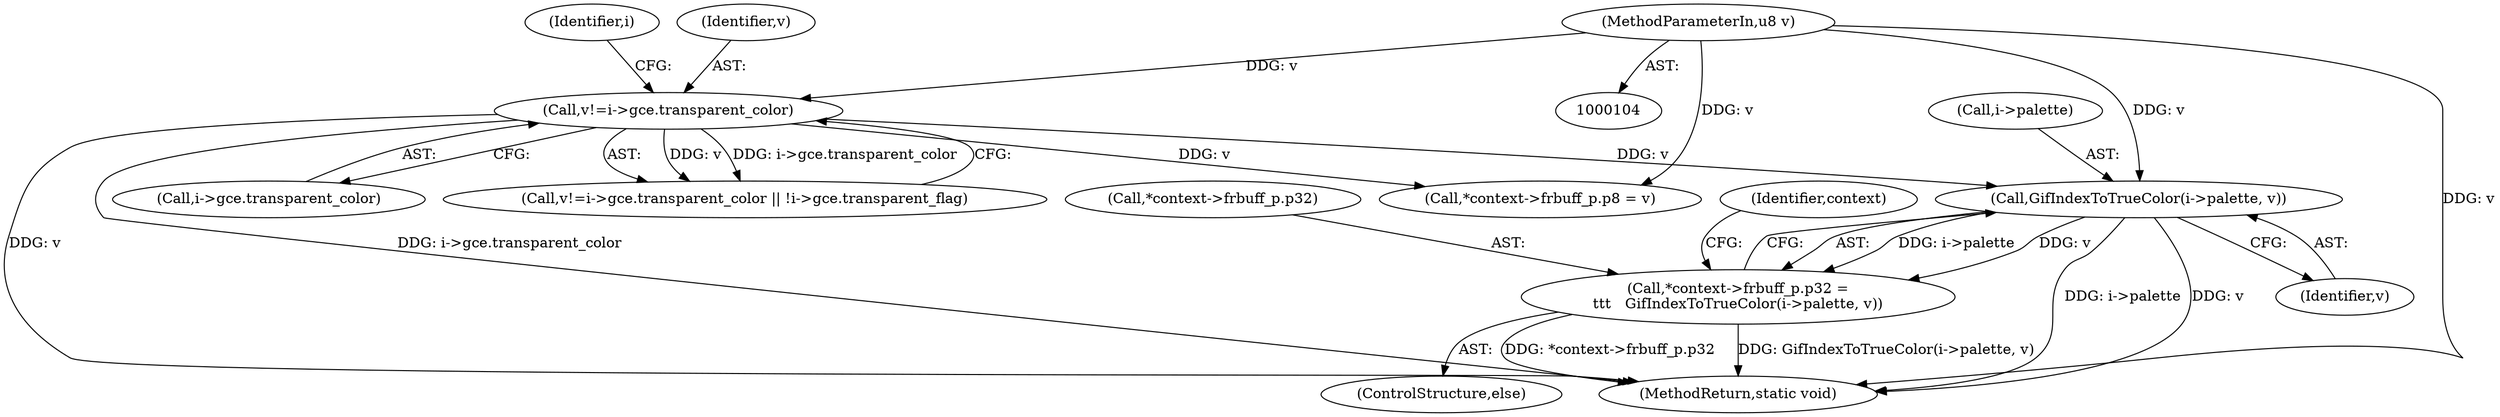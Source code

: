 digraph "0_ngiflib_37d939a6f511d16d4c95678025c235fe62e6417a@pointer" {
"1000154" [label="(Call,GifIndexToTrueColor(i->palette, v))"];
"1000117" [label="(Call,v!=i->gce.transparent_color)"];
"1000107" [label="(MethodParameterIn,u8 v)"];
"1000147" [label="(Call,*context->frbuff_p.p32 =\n\t\t\t   GifIndexToTrueColor(i->palette, v))"];
"1000148" [label="(Call,*context->frbuff_p.p32)"];
"1000155" [label="(Call,i->palette)"];
"1000118" [label="(Identifier,v)"];
"1000146" [label="(ControlStructure,else)"];
"1000119" [label="(Call,i->gce.transparent_color)"];
"1000147" [label="(Call,*context->frbuff_p.p32 =\n\t\t\t   GifIndexToTrueColor(i->palette, v))"];
"1000107" [label="(MethodParameterIn,u8 v)"];
"1000127" [label="(Identifier,i)"];
"1000158" [label="(Identifier,v)"];
"1000395" [label="(MethodReturn,static void)"];
"1000138" [label="(Call,*context->frbuff_p.p8 = v)"];
"1000116" [label="(Call,v!=i->gce.transparent_color || !i->gce.transparent_flag)"];
"1000117" [label="(Call,v!=i->gce.transparent_color)"];
"1000154" [label="(Call,GifIndexToTrueColor(i->palette, v))"];
"1000163" [label="(Identifier,context)"];
"1000154" -> "1000147"  [label="AST: "];
"1000154" -> "1000158"  [label="CFG: "];
"1000155" -> "1000154"  [label="AST: "];
"1000158" -> "1000154"  [label="AST: "];
"1000147" -> "1000154"  [label="CFG: "];
"1000154" -> "1000395"  [label="DDG: i->palette"];
"1000154" -> "1000395"  [label="DDG: v"];
"1000154" -> "1000147"  [label="DDG: i->palette"];
"1000154" -> "1000147"  [label="DDG: v"];
"1000117" -> "1000154"  [label="DDG: v"];
"1000107" -> "1000154"  [label="DDG: v"];
"1000117" -> "1000116"  [label="AST: "];
"1000117" -> "1000119"  [label="CFG: "];
"1000118" -> "1000117"  [label="AST: "];
"1000119" -> "1000117"  [label="AST: "];
"1000127" -> "1000117"  [label="CFG: "];
"1000116" -> "1000117"  [label="CFG: "];
"1000117" -> "1000395"  [label="DDG: v"];
"1000117" -> "1000395"  [label="DDG: i->gce.transparent_color"];
"1000117" -> "1000116"  [label="DDG: v"];
"1000117" -> "1000116"  [label="DDG: i->gce.transparent_color"];
"1000107" -> "1000117"  [label="DDG: v"];
"1000117" -> "1000138"  [label="DDG: v"];
"1000107" -> "1000104"  [label="AST: "];
"1000107" -> "1000395"  [label="DDG: v"];
"1000107" -> "1000138"  [label="DDG: v"];
"1000147" -> "1000146"  [label="AST: "];
"1000148" -> "1000147"  [label="AST: "];
"1000163" -> "1000147"  [label="CFG: "];
"1000147" -> "1000395"  [label="DDG: *context->frbuff_p.p32"];
"1000147" -> "1000395"  [label="DDG: GifIndexToTrueColor(i->palette, v)"];
}
